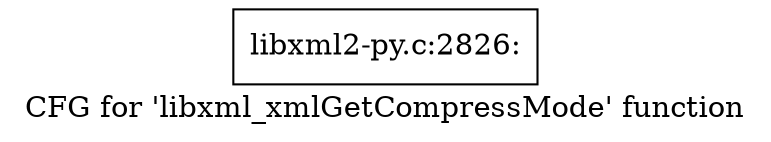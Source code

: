 digraph "CFG for 'libxml_xmlGetCompressMode' function" {
	label="CFG for 'libxml_xmlGetCompressMode' function";

	Node0x3e900f0 [shape=record,label="{libxml2-py.c:2826:}"];
}
